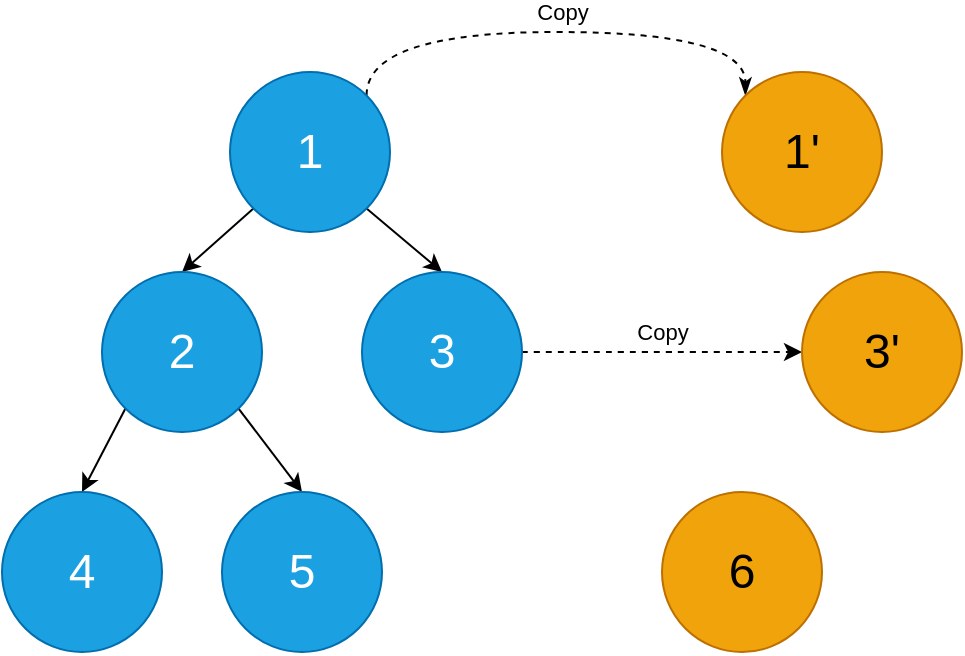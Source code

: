 <mxfile version="16.1.2" type="device"><diagram name="第 1 页" id="mqonxN4DiOkeJIPs8lgm"><mxGraphModel dx="1422" dy="865" grid="1" gridSize="10" guides="1" tooltips="1" connect="1" arrows="1" fold="1" page="1" pageScale="1" pageWidth="827" pageHeight="1169" math="0" shadow="0"><root><mxCell id="0"/><mxCell id="1" parent="0"/><mxCell id="GqdOLMewMtJ7u6QsVOZ7-7" style="rounded=0;orthogonalLoop=1;jettySize=auto;html=1;exitX=0;exitY=1;exitDx=0;exitDy=0;entryX=0.5;entryY=0;entryDx=0;entryDy=0;" parent="1" source="GqdOLMewMtJ7u6QsVOZ7-1" target="GqdOLMewMtJ7u6QsVOZ7-2" edge="1"><mxGeometry relative="1" as="geometry"/></mxCell><mxCell id="GqdOLMewMtJ7u6QsVOZ7-8" style="rounded=0;orthogonalLoop=1;jettySize=auto;html=1;exitX=1;exitY=1;exitDx=0;exitDy=0;entryX=0.5;entryY=0;entryDx=0;entryDy=0;" parent="1" source="GqdOLMewMtJ7u6QsVOZ7-1" target="GqdOLMewMtJ7u6QsVOZ7-3" edge="1"><mxGeometry relative="1" as="geometry"/></mxCell><mxCell id="GqdOLMewMtJ7u6QsVOZ7-17" style="edgeStyle=orthogonalEdgeStyle;rounded=0;orthogonalLoop=1;jettySize=auto;html=1;exitX=1;exitY=0;exitDx=0;exitDy=0;entryX=0;entryY=0;entryDx=0;entryDy=0;curved=1;dashed=1;endArrow=classicThin;endFill=1;startArrow=none;startFill=0;" parent="1" source="GqdOLMewMtJ7u6QsVOZ7-1" target="GqdOLMewMtJ7u6QsVOZ7-12" edge="1"><mxGeometry relative="1" as="geometry"><Array as="points"><mxPoint x="392" y="330"/><mxPoint x="582" y="330"/></Array></mxGeometry></mxCell><mxCell id="3vs8dDF5GH8fagL10X6l-1" value="Copy" style="edgeLabel;html=1;align=center;verticalAlign=middle;resizable=0;points=[];labelBackgroundColor=none;" vertex="1" connectable="0" parent="GqdOLMewMtJ7u6QsVOZ7-17"><mxGeometry x="0.095" relative="1" as="geometry"><mxPoint x="-9" y="-10" as="offset"/></mxGeometry></mxCell><mxCell id="GqdOLMewMtJ7u6QsVOZ7-1" value="&lt;font style=&quot;font-size: 24px;&quot;&gt;1&lt;/font&gt;" style="ellipse;whiteSpace=wrap;html=1;aspect=fixed;fillColor=#1ba1e2;fontColor=#ffffff;strokeColor=#006EAF;" parent="1" vertex="1"><mxGeometry x="324" y="350" width="80" height="80" as="geometry"/></mxCell><mxCell id="GqdOLMewMtJ7u6QsVOZ7-9" style="rounded=0;orthogonalLoop=1;jettySize=auto;html=1;exitX=0;exitY=1;exitDx=0;exitDy=0;entryX=0.5;entryY=0;entryDx=0;entryDy=0;" parent="1" source="GqdOLMewMtJ7u6QsVOZ7-2" target="GqdOLMewMtJ7u6QsVOZ7-4" edge="1"><mxGeometry relative="1" as="geometry"/></mxCell><mxCell id="GqdOLMewMtJ7u6QsVOZ7-10" style="rounded=0;orthogonalLoop=1;jettySize=auto;html=1;exitX=1;exitY=1;exitDx=0;exitDy=0;entryX=0.5;entryY=0;entryDx=0;entryDy=0;" parent="1" source="GqdOLMewMtJ7u6QsVOZ7-2" target="GqdOLMewMtJ7u6QsVOZ7-5" edge="1"><mxGeometry relative="1" as="geometry"/></mxCell><mxCell id="GqdOLMewMtJ7u6QsVOZ7-2" value="&lt;font style=&quot;font-size: 24px;&quot;&gt;2&lt;/font&gt;" style="ellipse;whiteSpace=wrap;html=1;aspect=fixed;fillColor=#1ba1e2;fontColor=#ffffff;strokeColor=#006EAF;" parent="1" vertex="1"><mxGeometry x="260" y="450" width="80" height="80" as="geometry"/></mxCell><mxCell id="GqdOLMewMtJ7u6QsVOZ7-18" style="edgeStyle=orthogonalEdgeStyle;rounded=0;orthogonalLoop=1;jettySize=auto;html=1;exitX=1;exitY=0.5;exitDx=0;exitDy=0;entryX=0;entryY=0.5;entryDx=0;entryDy=0;curved=1;dashed=1;endArrow=classic;endFill=1;startArrow=none;startFill=0;" parent="1" source="GqdOLMewMtJ7u6QsVOZ7-3" target="GqdOLMewMtJ7u6QsVOZ7-13" edge="1"><mxGeometry relative="1" as="geometry"/></mxCell><mxCell id="3vs8dDF5GH8fagL10X6l-2" value="Copy" style="edgeLabel;html=1;align=center;verticalAlign=middle;resizable=0;points=[];labelBackgroundColor=none;" vertex="1" connectable="0" parent="GqdOLMewMtJ7u6QsVOZ7-18"><mxGeometry x="0.143" relative="1" as="geometry"><mxPoint x="-10" y="-10" as="offset"/></mxGeometry></mxCell><mxCell id="GqdOLMewMtJ7u6QsVOZ7-3" value="&lt;font style=&quot;font-size: 24px;&quot;&gt;3&lt;/font&gt;" style="ellipse;whiteSpace=wrap;html=1;aspect=fixed;fillColor=#1ba1e2;fontColor=#ffffff;strokeColor=#006EAF;" parent="1" vertex="1"><mxGeometry x="390" y="450" width="80" height="80" as="geometry"/></mxCell><mxCell id="GqdOLMewMtJ7u6QsVOZ7-4" value="&lt;font style=&quot;font-size: 24px;&quot;&gt;4&lt;/font&gt;" style="ellipse;whiteSpace=wrap;html=1;aspect=fixed;fillColor=#1ba1e2;fontColor=#ffffff;strokeColor=#006EAF;" parent="1" vertex="1"><mxGeometry x="210" y="560" width="80" height="80" as="geometry"/></mxCell><mxCell id="GqdOLMewMtJ7u6QsVOZ7-5" value="&lt;font style=&quot;font-size: 24px;&quot;&gt;5&lt;/font&gt;" style="ellipse;whiteSpace=wrap;html=1;aspect=fixed;fillColor=#1ba1e2;fontColor=#ffffff;strokeColor=#006EAF;" parent="1" vertex="1"><mxGeometry x="320" y="560" width="80" height="80" as="geometry"/></mxCell><mxCell id="GqdOLMewMtJ7u6QsVOZ7-11" value="&lt;font style=&quot;font-size: 24px;&quot;&gt;6&lt;/font&gt;" style="ellipse;whiteSpace=wrap;html=1;aspect=fixed;fillColor=#f0a30a;fontColor=#000000;strokeColor=#BD7000;" parent="1" vertex="1"><mxGeometry x="540" y="560" width="80" height="80" as="geometry"/></mxCell><mxCell id="GqdOLMewMtJ7u6QsVOZ7-12" value="&lt;font style=&quot;font-size: 24px&quot;&gt;1'&lt;/font&gt;" style="ellipse;whiteSpace=wrap;html=1;aspect=fixed;fillColor=#f0a30a;fontColor=#000000;strokeColor=#BD7000;" parent="1" vertex="1"><mxGeometry x="570" y="350" width="80" height="80" as="geometry"/></mxCell><mxCell id="GqdOLMewMtJ7u6QsVOZ7-13" value="&lt;font style=&quot;font-size: 24px&quot;&gt;3'&lt;/font&gt;" style="ellipse;whiteSpace=wrap;html=1;aspect=fixed;fillColor=#f0a30a;fontColor=#000000;strokeColor=#BD7000;" parent="1" vertex="1"><mxGeometry x="610" y="450" width="80" height="80" as="geometry"/></mxCell></root></mxGraphModel></diagram></mxfile>